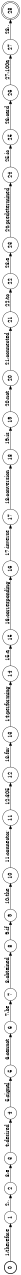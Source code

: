digraph FST {
rankdir = LR;
size = "8.5,11";
label = "";
center = 1;
orientation = Landscape;
ranksep = "0.4";
nodesep = "0.25";
0 [label = "0", shape = circle, style = bold, fontsize = 14]
	0 -> 1 [label = "1:therefore", fontsize = 14];
1 [label = "1", shape = circle, style = solid, fontsize = 14]
	1 -> 2 [label = "2:,", fontsize = 14];
2 [label = "2", shape = circle, style = solid, fontsize = 14]
	2 -> 3 [label = "3:a", fontsize = 14];
3 [label = "3", shape = circle, style = solid, fontsize = 14]
	3 -> 4 [label = "4:desired", fontsize = 14];
4 [label = "4", shape = circle, style = solid, fontsize = 14]
	4 -> 5 [label = "5:signal", fontsize = 14];
5 [label = "5", shape = circle, style = solid, fontsize = 14]
	5 -> 6 [label = "6:cannot", fontsize = 14];
6 [label = "6", shape = circle, style = solid, fontsize = 14]
	6 -> 7 [label = "7:be", fontsize = 14];
7 [label = "7", shape = circle, style = solid, fontsize = 14]
	7 -> 8 [label = "8:obtained", fontsize = 14];
8 [label = "8", shape = circle, style = solid, fontsize = 14]
	8 -> 9 [label = "9:if", fontsize = 14];
9 [label = "9", shape = circle, style = solid, fontsize = 14]
	9 -> 10 [label = "10:the", fontsize = 14];
10 [label = "10", shape = circle, style = solid, fontsize = 14]
	10 -> 11 [label = "11:connector", fontsize = 14];
11 [label = "11", shape = circle, style = solid, fontsize = 14]
	11 -> 12 [label = "12:305", fontsize = 14];
12 [label = "12", shape = circle, style = solid, fontsize = 14]
	12 -> 13 [label = "13:for", fontsize = 14];
13 [label = "13", shape = circle, style = solid, fontsize = 14]
	13 -> 14 [label = "14:performing", fontsize = 14];
14 [label = "14", shape = circle, style = solid, fontsize = 14]
	14 -> 15 [label = "15:a", fontsize = 14];
15 [label = "15", shape = circle, style = solid, fontsize = 14]
	15 -> 16 [label = "16:corresponding", fontsize = 14];
16 [label = "16", shape = circle, style = solid, fontsize = 14]
	16 -> 17 [label = "17:inverse", fontsize = 14];
17 [label = "17", shape = circle, style = solid, fontsize = 14]
	17 -> 18 [label = "18:conversion", fontsize = 14];
18 [label = "18", shape = circle, style = solid, fontsize = 14]
	18 -> 19 [label = "19:is", fontsize = 14];
19 [label = "19", shape = circle, style = solid, fontsize = 14]
	19 -> 20 [label = "20:not", fontsize = 14];
20 [label = "20", shape = circle, style = solid, fontsize = 14]
	20 -> 21 [label = "21:connected", fontsize = 14];
21 [label = "21", shape = circle, style = solid, fontsize = 14]
	21 -> 22 [label = "22:to", fontsize = 14];
22 [label = "22", shape = circle, style = solid, fontsize = 14]
	22 -> 23 [label = "23:a", fontsize = 14];
23 [label = "23", shape = circle, style = solid, fontsize = 14]
	23 -> 24 [label = "24:predetermined", fontsize = 14];
24 [label = "24", shape = circle, style = solid, fontsize = 14]
	24 -> 25 [label = "25:ic", fontsize = 14];
25 [label = "25", shape = circle, style = solid, fontsize = 14]
	25 -> 26 [label = "26:card", fontsize = 14];
26 [label = "26", shape = circle, style = solid, fontsize = 14]
	26 -> 27 [label = "27:100a", fontsize = 14];
27 [label = "27", shape = circle, style = solid, fontsize = 14]
	27 -> 28 [label = "28:.", fontsize = 14];
28 [label = "28", shape = doublecircle, style = solid, fontsize = 14]
}
